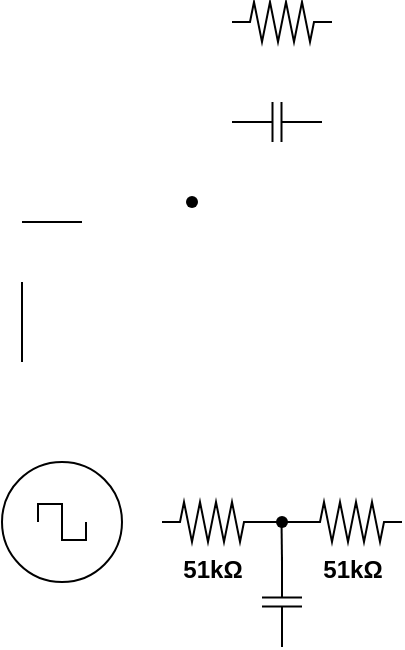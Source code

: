 <mxfile version="16.5.2" type="github">
  <diagram name="Page-1" id="7e0a89b8-554c-2b80-1dc8-d5c74ca68de4">
    <mxGraphModel dx="474" dy="264" grid="1" gridSize="10" guides="1" tooltips="1" connect="1" arrows="1" fold="1" page="1" pageScale="1" pageWidth="827" pageHeight="1169" background="none" math="0" shadow="0">
      <root>
        <mxCell id="0" />
        <mxCell id="1" parent="0" />
        <mxCell id="oC9rU_n9ysh1uVX6l2-E-1" value="" style="pointerEvents=1;verticalLabelPosition=bottom;shadow=0;dashed=0;align=center;html=1;verticalAlign=top;shape=mxgraph.electrical.signal_sources.source;aspect=fixed;points=[[0.5,0,0],[1,0.5,0],[0.5,1,0],[0,0.5,0]];elSignalType=square;" vertex="1" parent="1">
          <mxGeometry x="40" y="310" width="60" height="60" as="geometry" />
        </mxCell>
        <mxCell id="oC9rU_n9ysh1uVX6l2-E-2" value="&lt;b&gt;51kΩ&lt;/b&gt;" style="pointerEvents=1;verticalLabelPosition=bottom;shadow=0;dashed=0;align=center;html=1;verticalAlign=top;shape=mxgraph.electrical.resistors.resistor_2;" vertex="1" parent="1">
          <mxGeometry x="120" y="330" width="50" height="20" as="geometry" />
        </mxCell>
        <mxCell id="oC9rU_n9ysh1uVX6l2-E-3" value="&lt;b&gt;51kΩ&lt;/b&gt;" style="pointerEvents=1;verticalLabelPosition=bottom;shadow=0;dashed=0;align=center;html=1;verticalAlign=top;shape=mxgraph.electrical.resistors.resistor_2;" vertex="1" parent="1">
          <mxGeometry x="190" y="330" width="50" height="20" as="geometry" />
        </mxCell>
        <mxCell id="oC9rU_n9ysh1uVX6l2-E-12" value="" style="endArrow=none;html=1;rounded=0;" edge="1" parent="1">
          <mxGeometry width="50" height="50" relative="1" as="geometry">
            <mxPoint x="50" y="190" as="sourcePoint" />
            <mxPoint x="80" y="190" as="targetPoint" />
          </mxGeometry>
        </mxCell>
        <mxCell id="oC9rU_n9ysh1uVX6l2-E-14" value="" style="pointerEvents=1;verticalLabelPosition=bottom;shadow=0;dashed=0;align=center;html=1;verticalAlign=top;shape=mxgraph.electrical.capacitors.capacitor_1;" vertex="1" parent="1">
          <mxGeometry x="155" y="130" width="45" height="20" as="geometry" />
        </mxCell>
        <mxCell id="oC9rU_n9ysh1uVX6l2-E-15" value="" style="pointerEvents=1;verticalLabelPosition=bottom;shadow=0;dashed=0;align=center;html=1;verticalAlign=top;shape=mxgraph.electrical.resistors.resistor_2;" vertex="1" parent="1">
          <mxGeometry x="155" y="80" width="50" height="20" as="geometry" />
        </mxCell>
        <mxCell id="oC9rU_n9ysh1uVX6l2-E-16" value="" style="endArrow=none;html=1;rounded=0;" edge="1" parent="1">
          <mxGeometry width="50" height="50" relative="1" as="geometry">
            <mxPoint x="50" y="220" as="sourcePoint" />
            <mxPoint x="50" y="260" as="targetPoint" />
          </mxGeometry>
        </mxCell>
        <mxCell id="oC9rU_n9ysh1uVX6l2-E-17" value="" style="endArrow=none;html=1;rounded=0;startArrow=none;" edge="1" parent="1" source="oC9rU_n9ysh1uVX6l2-E-18">
          <mxGeometry width="50" height="50" relative="1" as="geometry">
            <mxPoint x="170" y="340" as="sourcePoint" />
            <mxPoint x="190" y="340" as="targetPoint" />
            <Array as="points">
              <mxPoint x="180" y="340" />
            </Array>
          </mxGeometry>
        </mxCell>
        <mxCell id="oC9rU_n9ysh1uVX6l2-E-18" value="" style="shape=waypoint;sketch=0;fillStyle=solid;size=6;pointerEvents=1;points=[];fillColor=none;resizable=0;rotatable=0;perimeter=centerPerimeter;snapToPoint=1;" vertex="1" parent="1">
          <mxGeometry x="160" y="320" width="40" height="40" as="geometry" />
        </mxCell>
        <mxCell id="oC9rU_n9ysh1uVX6l2-E-19" value="" style="endArrow=none;html=1;rounded=0;" edge="1" parent="1" target="oC9rU_n9ysh1uVX6l2-E-18">
          <mxGeometry width="50" height="50" relative="1" as="geometry">
            <mxPoint x="170" y="340" as="sourcePoint" />
            <mxPoint x="190" y="340" as="targetPoint" />
            <Array as="points" />
          </mxGeometry>
        </mxCell>
        <mxCell id="oC9rU_n9ysh1uVX6l2-E-20" value="" style="shape=waypoint;sketch=0;fillStyle=solid;size=6;pointerEvents=1;points=[];fillColor=none;resizable=0;rotatable=0;perimeter=centerPerimeter;snapToPoint=1;" vertex="1" parent="1">
          <mxGeometry x="115" y="160" width="40" height="40" as="geometry" />
        </mxCell>
        <mxCell id="oC9rU_n9ysh1uVX6l2-E-21" value="" style="endArrow=none;html=1;rounded=0;" edge="1" parent="1">
          <mxGeometry width="50" height="50" relative="1" as="geometry">
            <mxPoint x="179.76" y="340" as="sourcePoint" />
            <mxPoint x="180" y="360" as="targetPoint" />
          </mxGeometry>
        </mxCell>
        <mxCell id="oC9rU_n9ysh1uVX6l2-E-22" value="" style="pointerEvents=1;verticalLabelPosition=bottom;shadow=0;dashed=0;align=center;html=1;verticalAlign=top;shape=mxgraph.electrical.capacitors.capacitor_1;rotation=90;" vertex="1" parent="1">
          <mxGeometry x="157.5" y="370" width="45" height="20" as="geometry" />
        </mxCell>
      </root>
    </mxGraphModel>
  </diagram>
</mxfile>
